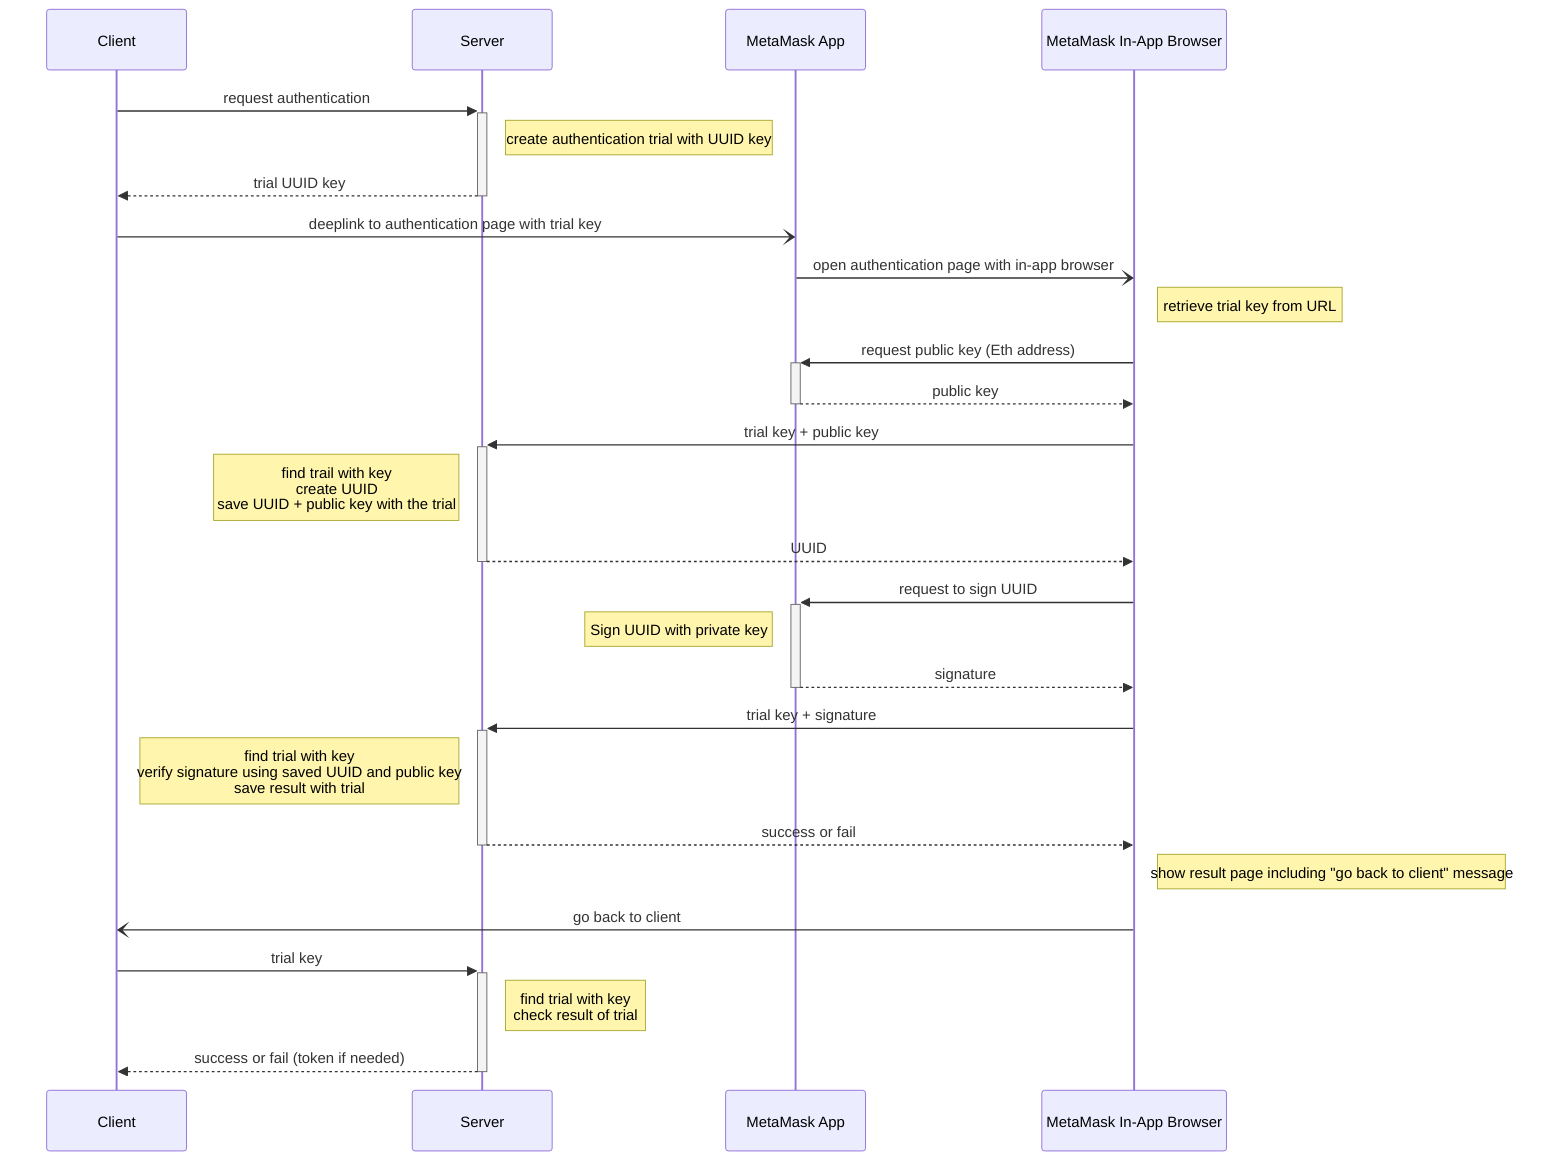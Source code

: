 sequenceDiagram
    participant C as Client
    participant S as Server
    participant M as MetaMask App
    participant B as MetaMask In-App Browser
    C ->>+ S: request authentication
    Note right of S: create authentication trial with UUID key
    S -->>- C: trial UUID key
    C -) M: deeplink to authentication page with trial key
    M -) B: open authentication page with in-app browser
    Note right of B: retrieve trial key from URL
    B ->>+ M: request public key (Eth address)
    M -->>- B: public key
    B ->>+ S: trial key + public key
    Note left of S: find trail with key<br/>create UUID<br/>save UUID + public key with the trial
    S -->>- B: UUID
    B ->>+ M: request to sign UUID
    Note left of M: Sign UUID with private key
    M -->>- B: signature
    B ->>+ S: trial key + signature
    Note left of S: find trial with key<br/>verify signature using saved UUID and public key<br/>save result with trial
    S -->>-B: success or fail
    Note right of B: show result page including "go back to client" message
    B -) C: go back to client
    C ->>+ S: trial key
    Note right of S: find trial with key<br/>check result of trial
    S -->>- C: success or fail (token if needed)